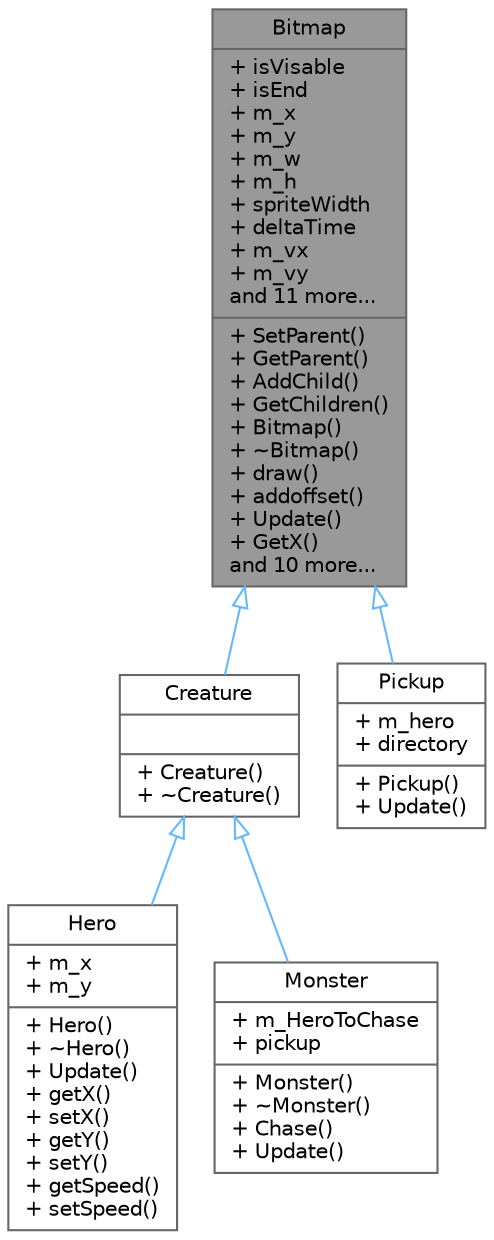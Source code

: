 digraph "Bitmap"
{
 // LATEX_PDF_SIZE
  bgcolor="transparent";
  edge [fontname=Helvetica,fontsize=10,labelfontname=Helvetica,labelfontsize=10];
  node [fontname=Helvetica,fontsize=10,shape=box,height=0.2,width=0.4];
  Node1 [shape=record,label="{Bitmap\n|+ isVisable\l+ isEnd\l+ m_x\l+ m_y\l+ m_w\l+ m_h\l+ spriteWidth\l+ deltaTime\l+ m_vx\l+ m_vy\land 11 more...\l|+ SetParent()\l+ GetParent()\l+ AddChild()\l+ GetChildren()\l+ Bitmap()\l+ ~Bitmap()\l+ draw()\l+ addoffset()\l+ Update()\l+ GetX()\land 10 more...\l}",height=0.2,width=0.4,color="gray40", fillcolor="grey60", style="filled", fontcolor="black",tooltip="Bitmap Class."];
  Node1 -> Node2 [dir="back",color="steelblue1",style="solid",arrowtail="onormal"];
  Node2 [shape=record,label="{Creature\n||+ Creature()\l+ ~Creature()\l}",height=0.2,width=0.4,color="gray40", fillcolor="white", style="filled",URL="$class_creature.html",tooltip=" "];
  Node2 -> Node3 [dir="back",color="steelblue1",style="solid",arrowtail="onormal"];
  Node3 [shape=record,label="{Hero\n|+ m_x\l+ m_y\l|+ Hero()\l+ ~Hero()\l+ Update()\l+ getX()\l+ setX()\l+ getY()\l+ setY()\l+ getSpeed()\l+ setSpeed()\l}",height=0.2,width=0.4,color="gray40", fillcolor="white", style="filled",URL="$class_hero.html",tooltip=" "];
  Node2 -> Node4 [dir="back",color="steelblue1",style="solid",arrowtail="onormal"];
  Node4 [shape=record,label="{Monster\n|+ m_HeroToChase\l+ pickup\l|+ Monster()\l+ ~Monster()\l+ Chase()\l+ Update()\l}",height=0.2,width=0.4,color="gray40", fillcolor="white", style="filled",URL="$class_monster.html",tooltip=" "];
  Node1 -> Node5 [dir="back",color="steelblue1",style="solid",arrowtail="onormal"];
  Node5 [shape=record,label="{Pickup\n|+ m_hero\l+ directory\l|+ Pickup()\l+ Update()\l}",height=0.2,width=0.4,color="gray40", fillcolor="white", style="filled",URL="$class_pickup.html",tooltip=" "];
}
